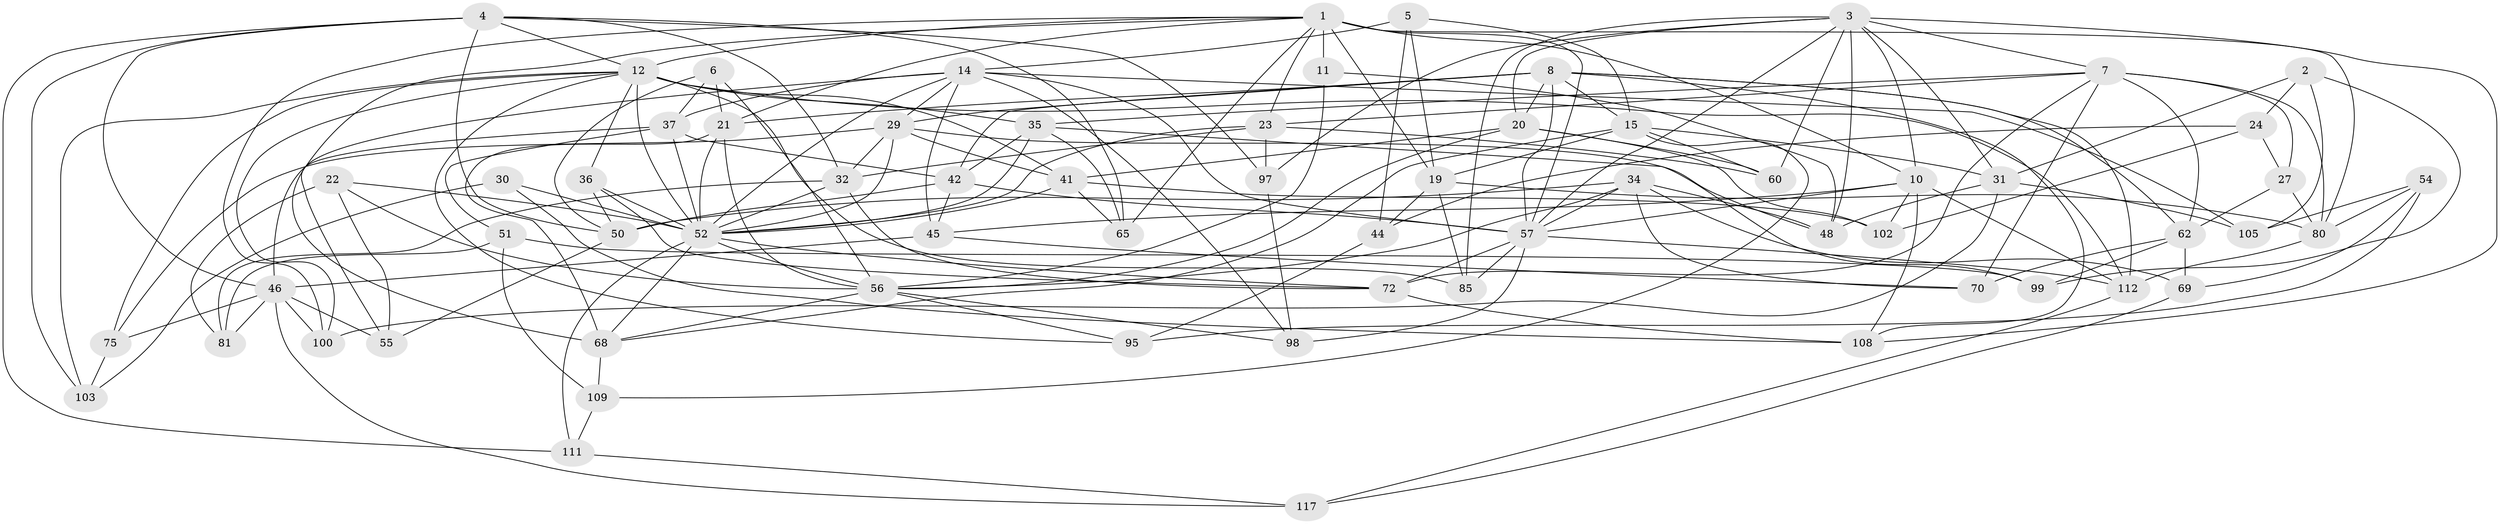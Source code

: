 // original degree distribution, {4: 1.0}
// Generated by graph-tools (version 1.1) at 2025/16/03/09/25 04:16:39]
// undirected, 65 vertices, 186 edges
graph export_dot {
graph [start="1"]
  node [color=gray90,style=filled];
  1 [super="+39+26+16"];
  2;
  3 [super="+71+17"];
  4 [super="+101+49"];
  5;
  6;
  7 [super="+18"];
  8 [super="+9+121+92"];
  10 [super="+125+116"];
  11;
  12 [super="+25+13"];
  14 [super="+89+82"];
  15 [super="+118+28"];
  19 [super="+107"];
  20 [super="+40"];
  21 [super="+83"];
  22;
  23 [super="+120"];
  24;
  27;
  29 [super="+129+94"];
  30;
  31 [super="+73"];
  32 [super="+33"];
  34 [super="+124"];
  35 [super="+126+47"];
  36;
  37 [super="+74"];
  41 [super="+96"];
  42 [super="+76"];
  44;
  45 [super="+53"];
  46 [super="+91+93"];
  48 [super="+79"];
  50 [super="+66"];
  51;
  52 [super="+61+64"];
  54;
  55;
  56 [super="+90+63"];
  57 [super="+59+78+67"];
  60;
  62 [super="+115"];
  65;
  68 [super="+87"];
  69;
  70;
  72 [super="+106"];
  75;
  80 [super="+88"];
  81;
  85;
  95;
  97;
  98;
  99;
  100;
  102;
  103;
  105;
  108 [super="+128"];
  109;
  111;
  112 [super="+119"];
  117;
  1 -- 68;
  1 -- 10 [weight=2];
  1 -- 11 [weight=2];
  1 -- 80;
  1 -- 100;
  1 -- 65;
  1 -- 19;
  1 -- 21;
  1 -- 57 [weight=2];
  1 -- 23;
  1 -- 12;
  2 -- 105;
  2 -- 24;
  2 -- 99;
  2 -- 31;
  3 -- 10;
  3 -- 48;
  3 -- 97;
  3 -- 85;
  3 -- 57;
  3 -- 60;
  3 -- 108;
  3 -- 20;
  3 -- 7;
  3 -- 31;
  4 -- 32;
  4 -- 97;
  4 -- 50;
  4 -- 103;
  4 -- 111;
  4 -- 65;
  4 -- 12;
  4 -- 46;
  5 -- 19;
  5 -- 44;
  5 -- 15;
  5 -- 14;
  6 -- 50;
  6 -- 56;
  6 -- 21;
  6 -- 37;
  7 -- 23;
  7 -- 62;
  7 -- 80;
  7 -- 35;
  7 -- 70;
  7 -- 27;
  7 -- 72;
  8 -- 42;
  8 -- 62;
  8 -- 57;
  8 -- 108;
  8 -- 15 [weight=2];
  8 -- 112;
  8 -- 21;
  8 -- 20;
  8 -- 29;
  10 -- 112;
  10 -- 57;
  10 -- 102;
  10 -- 45;
  10 -- 108;
  11 -- 48;
  11 -- 56;
  12 -- 85;
  12 -- 35 [weight=3];
  12 -- 100;
  12 -- 75;
  12 -- 52;
  12 -- 36;
  12 -- 103;
  12 -- 41;
  12 -- 112;
  12 -- 95;
  14 -- 55;
  14 -- 45 [weight=2];
  14 -- 29;
  14 -- 52;
  14 -- 37;
  14 -- 105;
  14 -- 57;
  14 -- 98;
  15 -- 68;
  15 -- 60;
  15 -- 19;
  15 -- 31;
  15 -- 109;
  19 -- 44;
  19 -- 85;
  19 -- 80;
  20 -- 102;
  20 -- 60;
  20 -- 56;
  20 -- 41;
  21 -- 52;
  21 -- 56;
  21 -- 68;
  22 -- 81;
  22 -- 55;
  22 -- 56;
  22 -- 52;
  23 -- 97;
  23 -- 52;
  23 -- 32;
  23 -- 60;
  24 -- 102;
  24 -- 27;
  24 -- 44;
  27 -- 80;
  27 -- 62;
  29 -- 41;
  29 -- 48 [weight=2];
  29 -- 75;
  29 -- 32;
  29 -- 52;
  30 -- 103;
  30 -- 108 [weight=2];
  30 -- 52;
  31 -- 105;
  31 -- 100;
  31 -- 48;
  32 -- 81;
  32 -- 72;
  32 -- 52;
  34 -- 48;
  34 -- 56;
  34 -- 50;
  34 -- 69;
  34 -- 70;
  34 -- 57;
  35 -- 42;
  35 -- 52;
  35 -- 65;
  35 -- 99;
  36 -- 50;
  36 -- 72;
  36 -- 52;
  37 -- 51;
  37 -- 46;
  37 -- 42;
  37 -- 52;
  41 -- 102;
  41 -- 65;
  41 -- 52;
  42 -- 50;
  42 -- 45;
  42 -- 57;
  44 -- 95;
  45 -- 70;
  45 -- 46;
  46 -- 100;
  46 -- 81;
  46 -- 117;
  46 -- 55;
  46 -- 75;
  50 -- 55;
  51 -- 99;
  51 -- 109;
  51 -- 81;
  52 -- 68;
  52 -- 72;
  52 -- 111;
  52 -- 56;
  54 -- 69;
  54 -- 95;
  54 -- 105;
  54 -- 80;
  56 -- 68;
  56 -- 98;
  56 -- 95;
  57 -- 85;
  57 -- 98;
  57 -- 72;
  57 -- 112;
  62 -- 69;
  62 -- 99;
  62 -- 70;
  68 -- 109;
  69 -- 117;
  72 -- 108;
  75 -- 103;
  80 -- 112;
  97 -- 98;
  109 -- 111;
  111 -- 117;
  112 -- 117;
}
